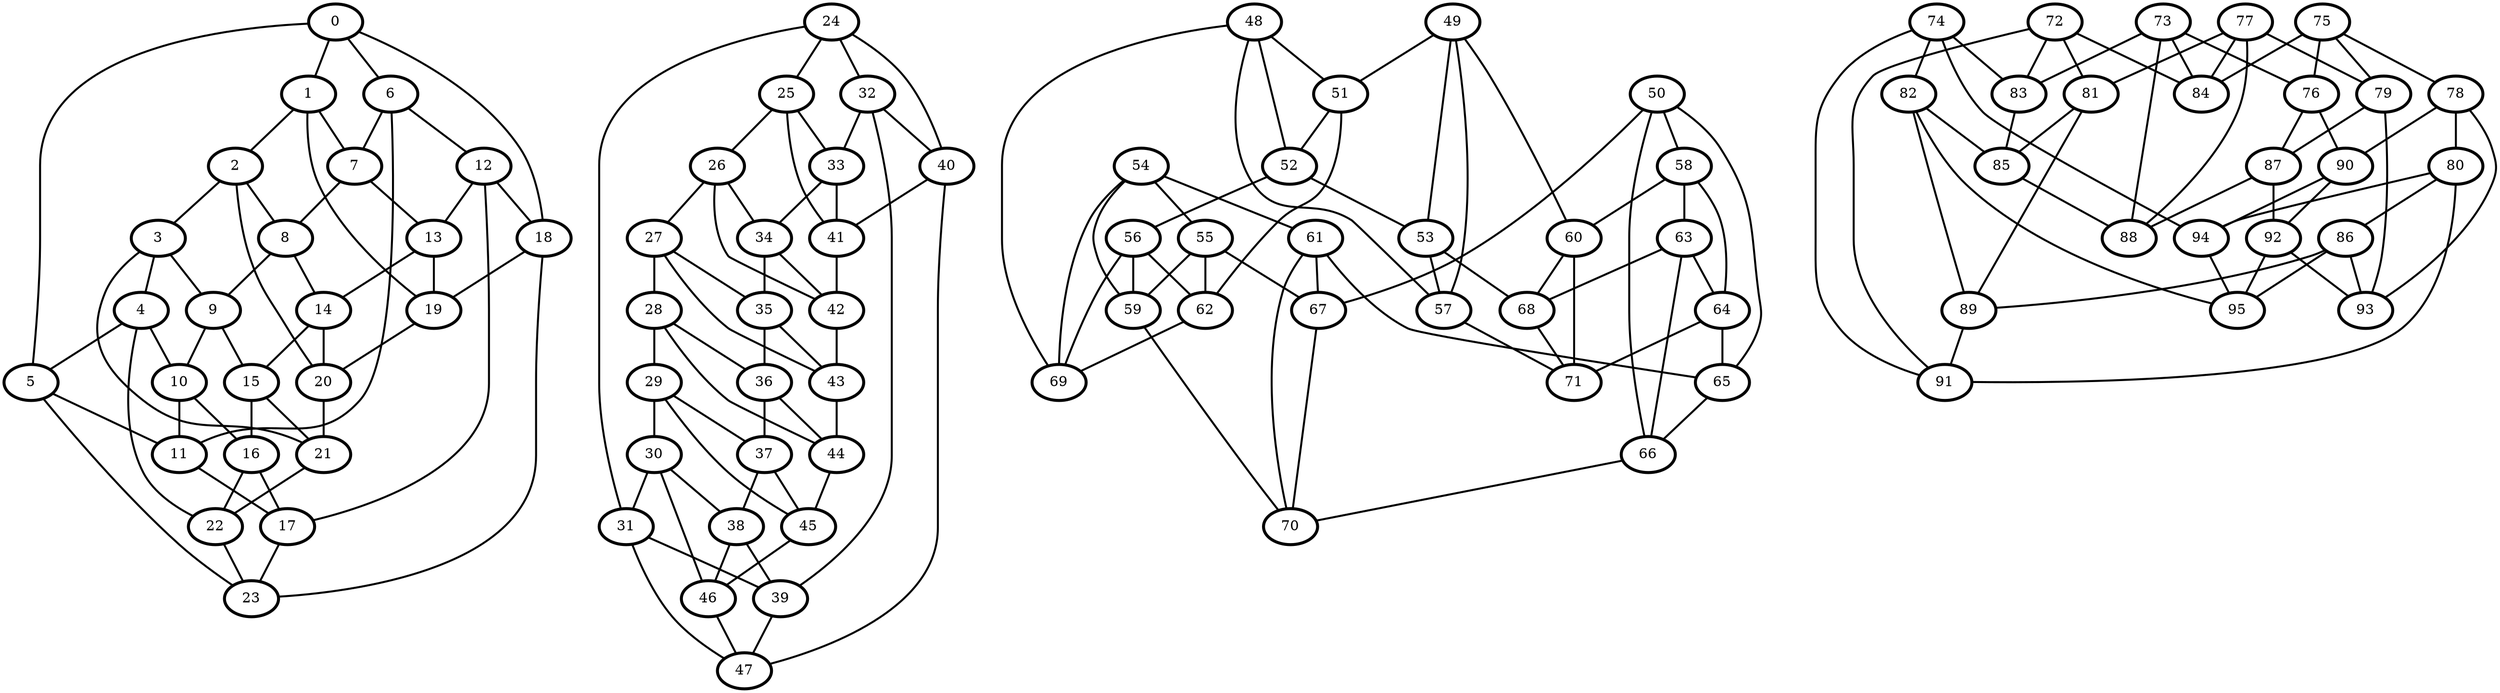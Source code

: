 graph G {
    0 [penwidth=3]
    1 [penwidth=3]
    2 [penwidth=3]
    3 [penwidth=3]
    4 [penwidth=3]
    5 [penwidth=3]
    6 [penwidth=3]
    7 [penwidth=3]
    8 [penwidth=3]
    9 [penwidth=3]
    10 [penwidth=3]
    11 [penwidth=3]
    12 [penwidth=3]
    13 [penwidth=3]
    14 [penwidth=3]
    15 [penwidth=3]
    16 [penwidth=3]
    17 [penwidth=3]
    18 [penwidth=3]
    19 [penwidth=3]
    20 [penwidth=3]
    21 [penwidth=3]
    22 [penwidth=3]
    23 [penwidth=3]
    24 [penwidth=3]
    25 [penwidth=3]
    26 [penwidth=3]
    27 [penwidth=3]
    28 [penwidth=3]
    29 [penwidth=3]
    30 [penwidth=3]
    31 [penwidth=3]
    32 [penwidth=3]
    33 [penwidth=3]
    34 [penwidth=3]
    35 [penwidth=3]
    36 [penwidth=3]
    37 [penwidth=3]
    38 [penwidth=3]
    39 [penwidth=3]
    40 [penwidth=3]
    41 [penwidth=3]
    42 [penwidth=3]
    43 [penwidth=3]
    44 [penwidth=3]
    45 [penwidth=3]
    46 [penwidth=3]
    47 [penwidth=3]
    48 [penwidth=3]
    49 [penwidth=3]
    50 [penwidth=3]
    51 [penwidth=3]
    52 [penwidth=3]
    53 [penwidth=3]
    54 [penwidth=3]
    55 [penwidth=3]
    56 [penwidth=3]
    57 [penwidth=3]
    58 [penwidth=3]
    59 [penwidth=3]
    60 [penwidth=3]
    61 [penwidth=3]
    62 [penwidth=3]
    63 [penwidth=3]
    64 [penwidth=3]
    65 [penwidth=3]
    66 [penwidth=3]
    67 [penwidth=3]
    68 [penwidth=3]
    69 [penwidth=3]
    70 [penwidth=3]
    71 [penwidth=3]
    72 [penwidth=3]
    73 [penwidth=3]
    74 [penwidth=3]
    75 [penwidth=3]
    76 [penwidth=3]
    77 [penwidth=3]
    78 [penwidth=3]
    79 [penwidth=3]
    80 [penwidth=3]
    81 [penwidth=3]
    82 [penwidth=3]
    83 [penwidth=3]
    84 [penwidth=3]
    85 [penwidth=3]
    86 [penwidth=3]
    87 [penwidth=3]
    88 [penwidth=3]
    89 [penwidth=3]
    90 [penwidth=3]
    91 [penwidth=3]
    92 [penwidth=3]
    93 [penwidth=3]
    94 [penwidth=3]
    95 [penwidth=3]

    0--1 [penwidth=2]
    0--5 [penwidth=2]
    0--6 [penwidth=2]
    0--18 [penwidth=2]
    1--2 [penwidth=2]
    1--7 [penwidth=2]
    1--19 [penwidth=2]
    2--3 [penwidth=2]
    2--8 [penwidth=2]
    2--20 [penwidth=2]
    3--4 [penwidth=2]
    3--9 [penwidth=2]
    3--21 [penwidth=2]
    4--5 [penwidth=2]
    4--10 [penwidth=2]
    4--22 [penwidth=2]
    5--11 [penwidth=2]
    5--23 [penwidth=2]
    6--7 [penwidth=2]
    6--11 [penwidth=2]
    6--12 [penwidth=2]
    7--8 [penwidth=2]
    7--13 [penwidth=2]
    8--9 [penwidth=2]
    8--14 [penwidth=2]
    9--10 [penwidth=2]
    9--15 [penwidth=2]
    10--11 [penwidth=2]
    10--16 [penwidth=2]
    11--17 [penwidth=2]
    12--13 [penwidth=2]
    12--17 [penwidth=2]
    12--18 [penwidth=2]
    13--14 [penwidth=2]
    13--19 [penwidth=2]
    14--15 [penwidth=2]
    14--20 [penwidth=2]
    15--16 [penwidth=2]
    15--21 [penwidth=2]
    16--17 [penwidth=2]
    16--22 [penwidth=2]
    17--23 [penwidth=2]
    18--19 [penwidth=2]
    18--23 [penwidth=2]
    19--20 [penwidth=2]
    20--21 [penwidth=2]
    21--22 [penwidth=2]
    22--23 [penwidth=2]
    24--25 [penwidth=2]
    24--31 [penwidth=2]
    24--32 [penwidth=2]
    24--40 [penwidth=2]
    25--26 [penwidth=2]
    25--33 [penwidth=2]
    25--41 [penwidth=2]
    26--27 [penwidth=2]
    26--34 [penwidth=2]
    26--42 [penwidth=2]
    27--28 [penwidth=2]
    27--35 [penwidth=2]
    27--43 [penwidth=2]
    28--29 [penwidth=2]
    28--36 [penwidth=2]
    28--44 [penwidth=2]
    29--30 [penwidth=2]
    29--37 [penwidth=2]
    29--45 [penwidth=2]
    30--31 [penwidth=2]
    30--38 [penwidth=2]
    30--46 [penwidth=2]
    31--39 [penwidth=2]
    31--47 [penwidth=2]
    32--33 [penwidth=2]
    32--39 [penwidth=2]
    32--40 [penwidth=2]
    33--34 [penwidth=2]
    33--41 [penwidth=2]
    34--35 [penwidth=2]
    34--42 [penwidth=2]
    35--36 [penwidth=2]
    35--43 [penwidth=2]
    36--37 [penwidth=2]
    36--44 [penwidth=2]
    37--38 [penwidth=2]
    37--45 [penwidth=2]
    38--39 [penwidth=2]
    38--46 [penwidth=2]
    39--47 [penwidth=2]
    40--41 [penwidth=2]
    40--47 [penwidth=2]
    41--42 [penwidth=2]
    42--43 [penwidth=2]
    43--44 [penwidth=2]
    44--45 [penwidth=2]
    45--46 [penwidth=2]
    46--47 [penwidth=2]
    48--52 [penwidth=2]
    48--69 [penwidth=2]
    48--57 [penwidth=2]
    48--51 [penwidth=2]
    49--51 [penwidth=2]
    49--60 [penwidth=2]
    49--57 [penwidth=2]
    49--53 [penwidth=2]
    50--66 [penwidth=2]
    50--58 [penwidth=2]
    50--65 [penwidth=2]
    50--67 [penwidth=2]
    51--52 [penwidth=2]
    51--62 [penwidth=2]
    52--56 [penwidth=2]
    52--53 [penwidth=2]
    53--57 [penwidth=2]
    53--68 [penwidth=2]
    54--55 [penwidth=2]
    54--69 [penwidth=2]
    54--61 [penwidth=2]
    54--59 [penwidth=2]
    55--67 [penwidth=2]
    55--59 [penwidth=2]
    55--62 [penwidth=2]
    56--62 [penwidth=2]
    56--69 [penwidth=2]
    56--59 [penwidth=2]
    57--71 [penwidth=2]
    58--63 [penwidth=2]
    58--60 [penwidth=2]
    58--64 [penwidth=2]
    59--70 [penwidth=2]
    60--68 [penwidth=2]
    60--71 [penwidth=2]
    61--70 [penwidth=2]
    61--65 [penwidth=2]
    61--67 [penwidth=2]
    62--69 [penwidth=2]
    63--64 [penwidth=2]
    63--68 [penwidth=2]
    63--66 [penwidth=2]
    64--71 [penwidth=2]
    64--65 [penwidth=2]
    65--66 [penwidth=2]
    66--70 [penwidth=2]
    67--70 [penwidth=2]
    68--71 [penwidth=2]
    72--91 [penwidth=2]
    72--81 [penwidth=2]
    72--84 [penwidth=2]
    72--83 [penwidth=2]
    73--84 [penwidth=2]
    73--76 [penwidth=2]
    73--83 [penwidth=2]
    73--88 [penwidth=2]
    74--82 [penwidth=2]
    74--83 [penwidth=2]
    74--94 [penwidth=2]
    74--91 [penwidth=2]
    75--79 [penwidth=2]
    75--78 [penwidth=2]
    75--84 [penwidth=2]
    75--76 [penwidth=2]
    76--87 [penwidth=2]
    76--90 [penwidth=2]
    77--81 [penwidth=2]
    77--88 [penwidth=2]
    77--79 [penwidth=2]
    77--84 [penwidth=2]
    78--93 [penwidth=2]
    78--90 [penwidth=2]
    78--80 [penwidth=2]
    79--87 [penwidth=2]
    79--93 [penwidth=2]
    80--86 [penwidth=2]
    80--91 [penwidth=2]
    80--94 [penwidth=2]
    81--85 [penwidth=2]
    81--89 [penwidth=2]
    82--95 [penwidth=2]
    82--89 [penwidth=2]
    82--85 [penwidth=2]
    83--85 [penwidth=2]
    85--88 [penwidth=2]
    86--95 [penwidth=2]
    86--93 [penwidth=2]
    86--89 [penwidth=2]
    87--92 [penwidth=2]
    87--88 [penwidth=2]
    89--91 [penwidth=2]
    90--94 [penwidth=2]
    90--92 [penwidth=2]
    92--95 [penwidth=2]
    92--93 [penwidth=2]
    94--95 [penwidth=2]
}